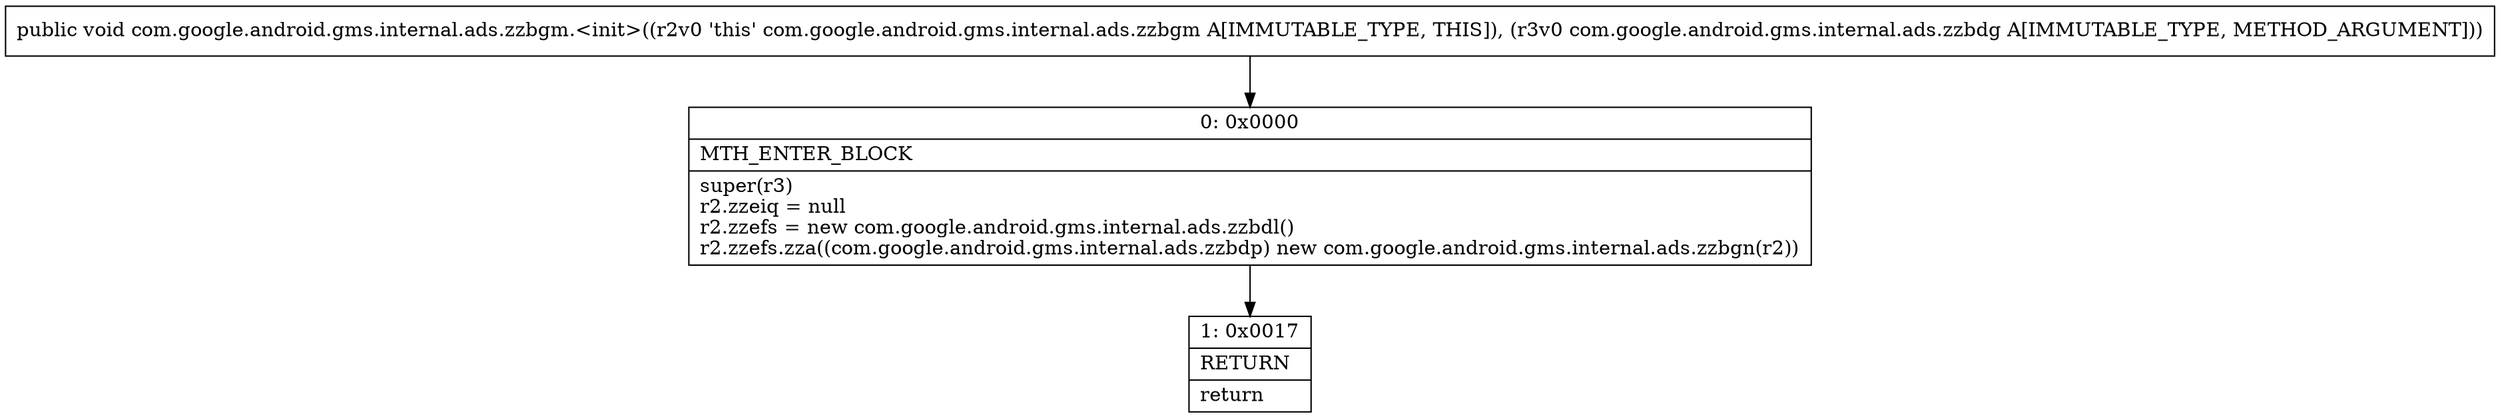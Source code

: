 digraph "CFG forcom.google.android.gms.internal.ads.zzbgm.\<init\>(Lcom\/google\/android\/gms\/internal\/ads\/zzbdg;)V" {
Node_0 [shape=record,label="{0\:\ 0x0000|MTH_ENTER_BLOCK\l|super(r3)\lr2.zzeiq = null\lr2.zzefs = new com.google.android.gms.internal.ads.zzbdl()\lr2.zzefs.zza((com.google.android.gms.internal.ads.zzbdp) new com.google.android.gms.internal.ads.zzbgn(r2))\l}"];
Node_1 [shape=record,label="{1\:\ 0x0017|RETURN\l|return\l}"];
MethodNode[shape=record,label="{public void com.google.android.gms.internal.ads.zzbgm.\<init\>((r2v0 'this' com.google.android.gms.internal.ads.zzbgm A[IMMUTABLE_TYPE, THIS]), (r3v0 com.google.android.gms.internal.ads.zzbdg A[IMMUTABLE_TYPE, METHOD_ARGUMENT])) }"];
MethodNode -> Node_0;
Node_0 -> Node_1;
}


